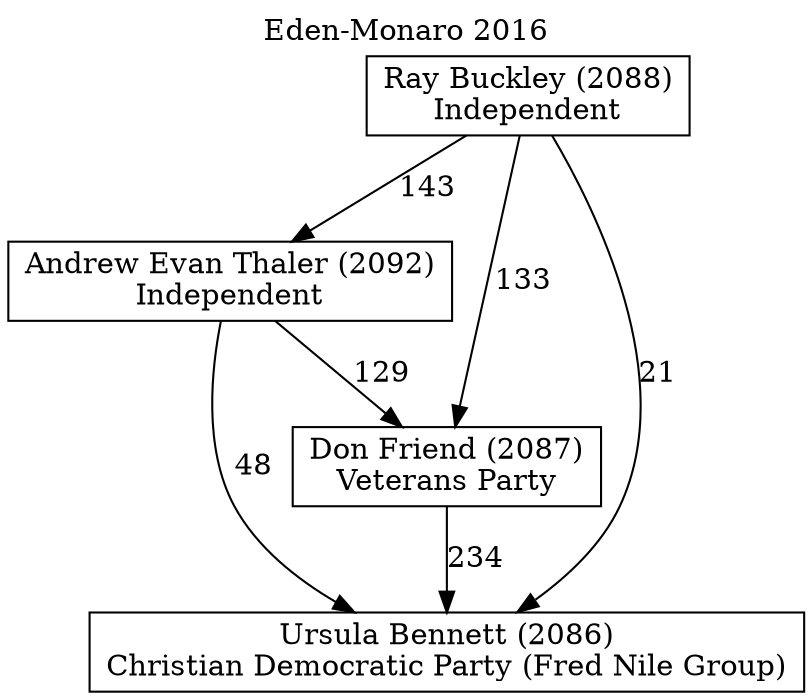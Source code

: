 // House preference flow
digraph "Ursula Bennett (2086)_Eden-Monaro_2016" {
	graph [label="Eden-Monaro 2016" labelloc=t mclimit=10]
	node [shape=box]
	"Andrew Evan Thaler (2092)" [label="Andrew Evan Thaler (2092)
Independent"]
	"Ray Buckley (2088)" [label="Ray Buckley (2088)
Independent"]
	"Don Friend (2087)" [label="Don Friend (2087)
Veterans Party"]
	"Ursula Bennett (2086)" [label="Ursula Bennett (2086)
Christian Democratic Party (Fred Nile Group)"]
	"Andrew Evan Thaler (2092)" -> "Ursula Bennett (2086)" [label=48]
	"Ray Buckley (2088)" -> "Don Friend (2087)" [label=133]
	"Ray Buckley (2088)" -> "Ursula Bennett (2086)" [label=21]
	"Ray Buckley (2088)" -> "Andrew Evan Thaler (2092)" [label=143]
	"Don Friend (2087)" -> "Ursula Bennett (2086)" [label=234]
	"Andrew Evan Thaler (2092)" -> "Don Friend (2087)" [label=129]
}
